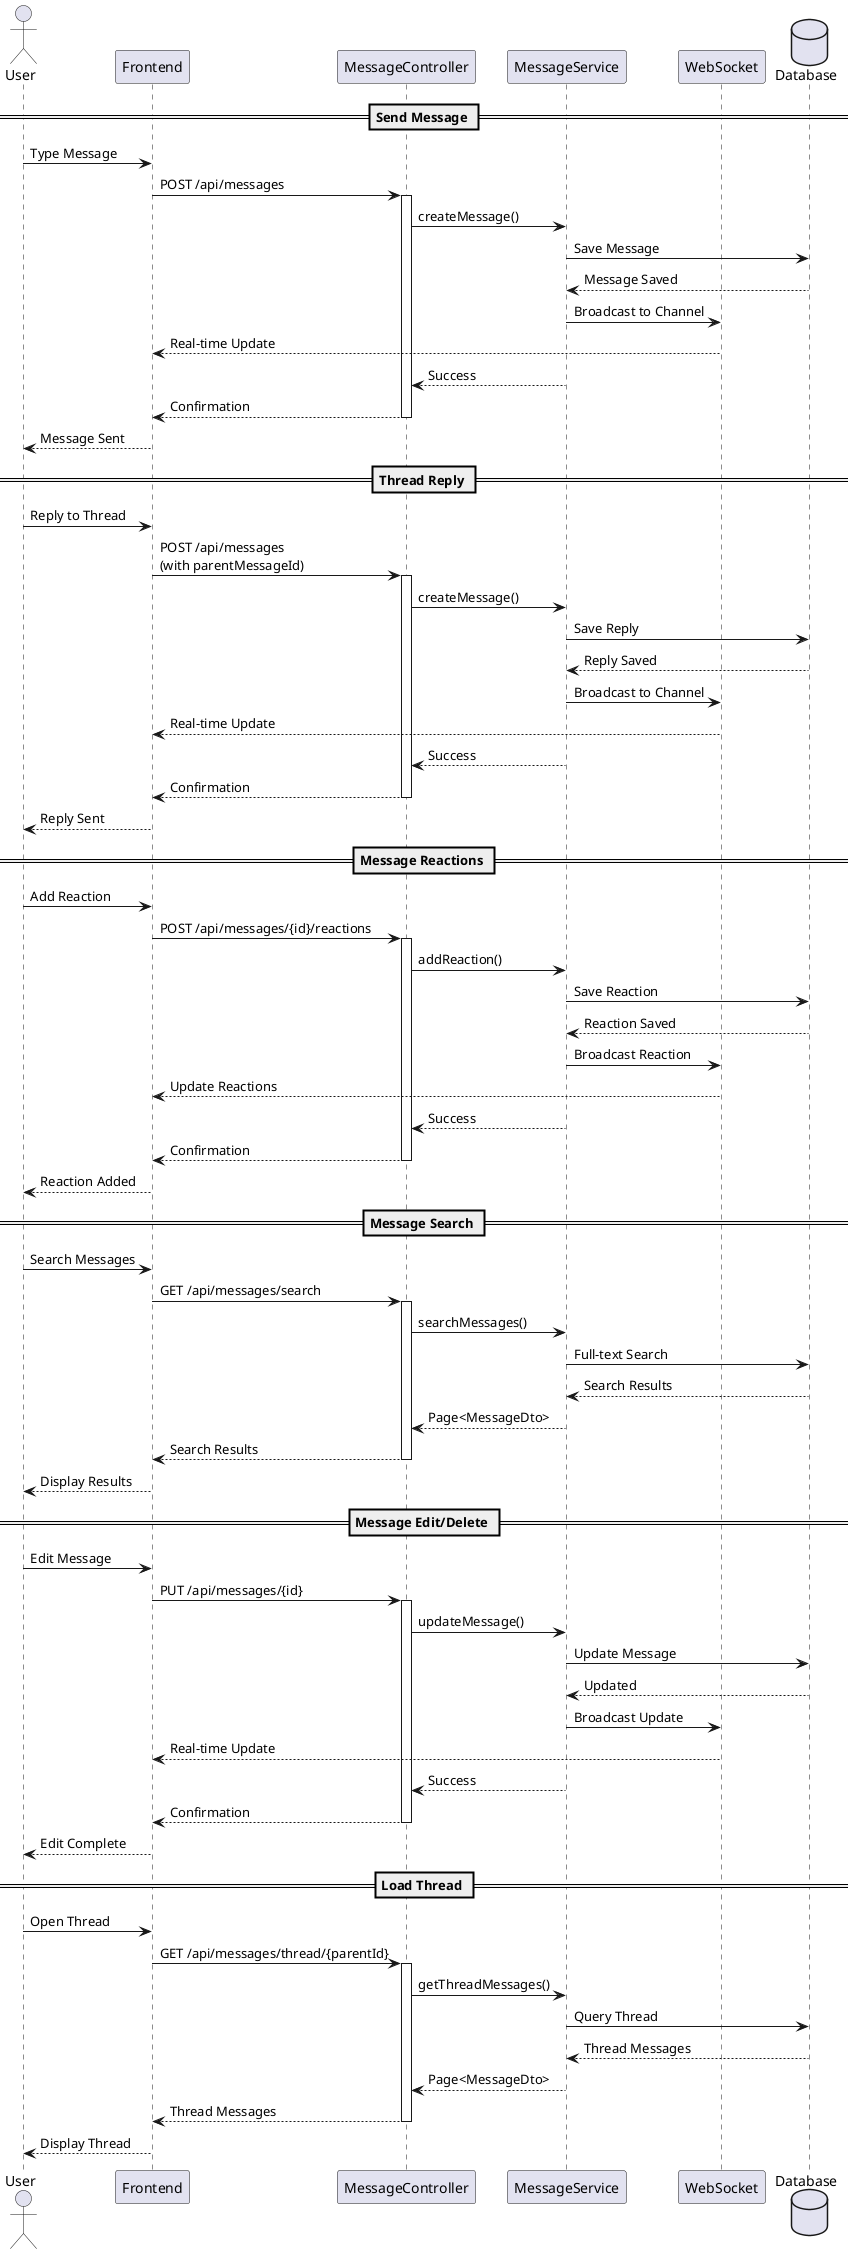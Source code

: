 @startuml Message Management

skinparam backgroundColor white
skinparam handwritten false

actor "User" as User
participant "Frontend" as FE
participant "MessageController" as MC
participant "MessageService" as MS
participant "WebSocket" as WS
database "Database" as DB

== Send Message ==
User -> FE: Type Message
FE -> MC: POST /api/messages
activate MC
MC -> MS: createMessage()
MS -> DB: Save Message
DB --> MS: Message Saved
MS -> WS: Broadcast to Channel
WS --> FE: Real-time Update
MS --> MC: Success
MC --> FE: Confirmation
deactivate MC
FE --> User: Message Sent

== Thread Reply ==
User -> FE: Reply to Thread
FE -> MC: POST /api/messages\n(with parentMessageId)
activate MC
MC -> MS: createMessage()
MS -> DB: Save Reply
DB --> MS: Reply Saved
MS -> WS: Broadcast to Channel
WS --> FE: Real-time Update
MS --> MC: Success
MC --> FE: Confirmation
deactivate MC
FE --> User: Reply Sent

== Message Reactions ==
User -> FE: Add Reaction
FE -> MC: POST /api/messages/{id}/reactions
activate MC
MC -> MS: addReaction()
MS -> DB: Save Reaction
DB --> MS: Reaction Saved
MS -> WS: Broadcast Reaction
WS --> FE: Update Reactions
MS --> MC: Success
MC --> FE: Confirmation
deactivate MC
FE --> User: Reaction Added

== Message Search ==
User -> FE: Search Messages
FE -> MC: GET /api/messages/search
activate MC
MC -> MS: searchMessages()
MS -> DB: Full-text Search
DB --> MS: Search Results
MS --> MC: Page<MessageDto>
MC --> FE: Search Results
deactivate MC
FE --> User: Display Results

== Message Edit/Delete ==
User -> FE: Edit Message
FE -> MC: PUT /api/messages/{id}
activate MC
MC -> MS: updateMessage()
MS -> DB: Update Message
DB --> MS: Updated
MS -> WS: Broadcast Update
WS --> FE: Real-time Update
MS --> MC: Success
MC --> FE: Confirmation
deactivate MC
FE --> User: Edit Complete

== Load Thread ==
User -> FE: Open Thread
FE -> MC: GET /api/messages/thread/{parentId}
activate MC
MC -> MS: getThreadMessages()
MS -> DB: Query Thread
DB --> MS: Thread Messages
MS --> MC: Page<MessageDto>
MC --> FE: Thread Messages
deactivate MC
FE --> User: Display Thread

@enduml 